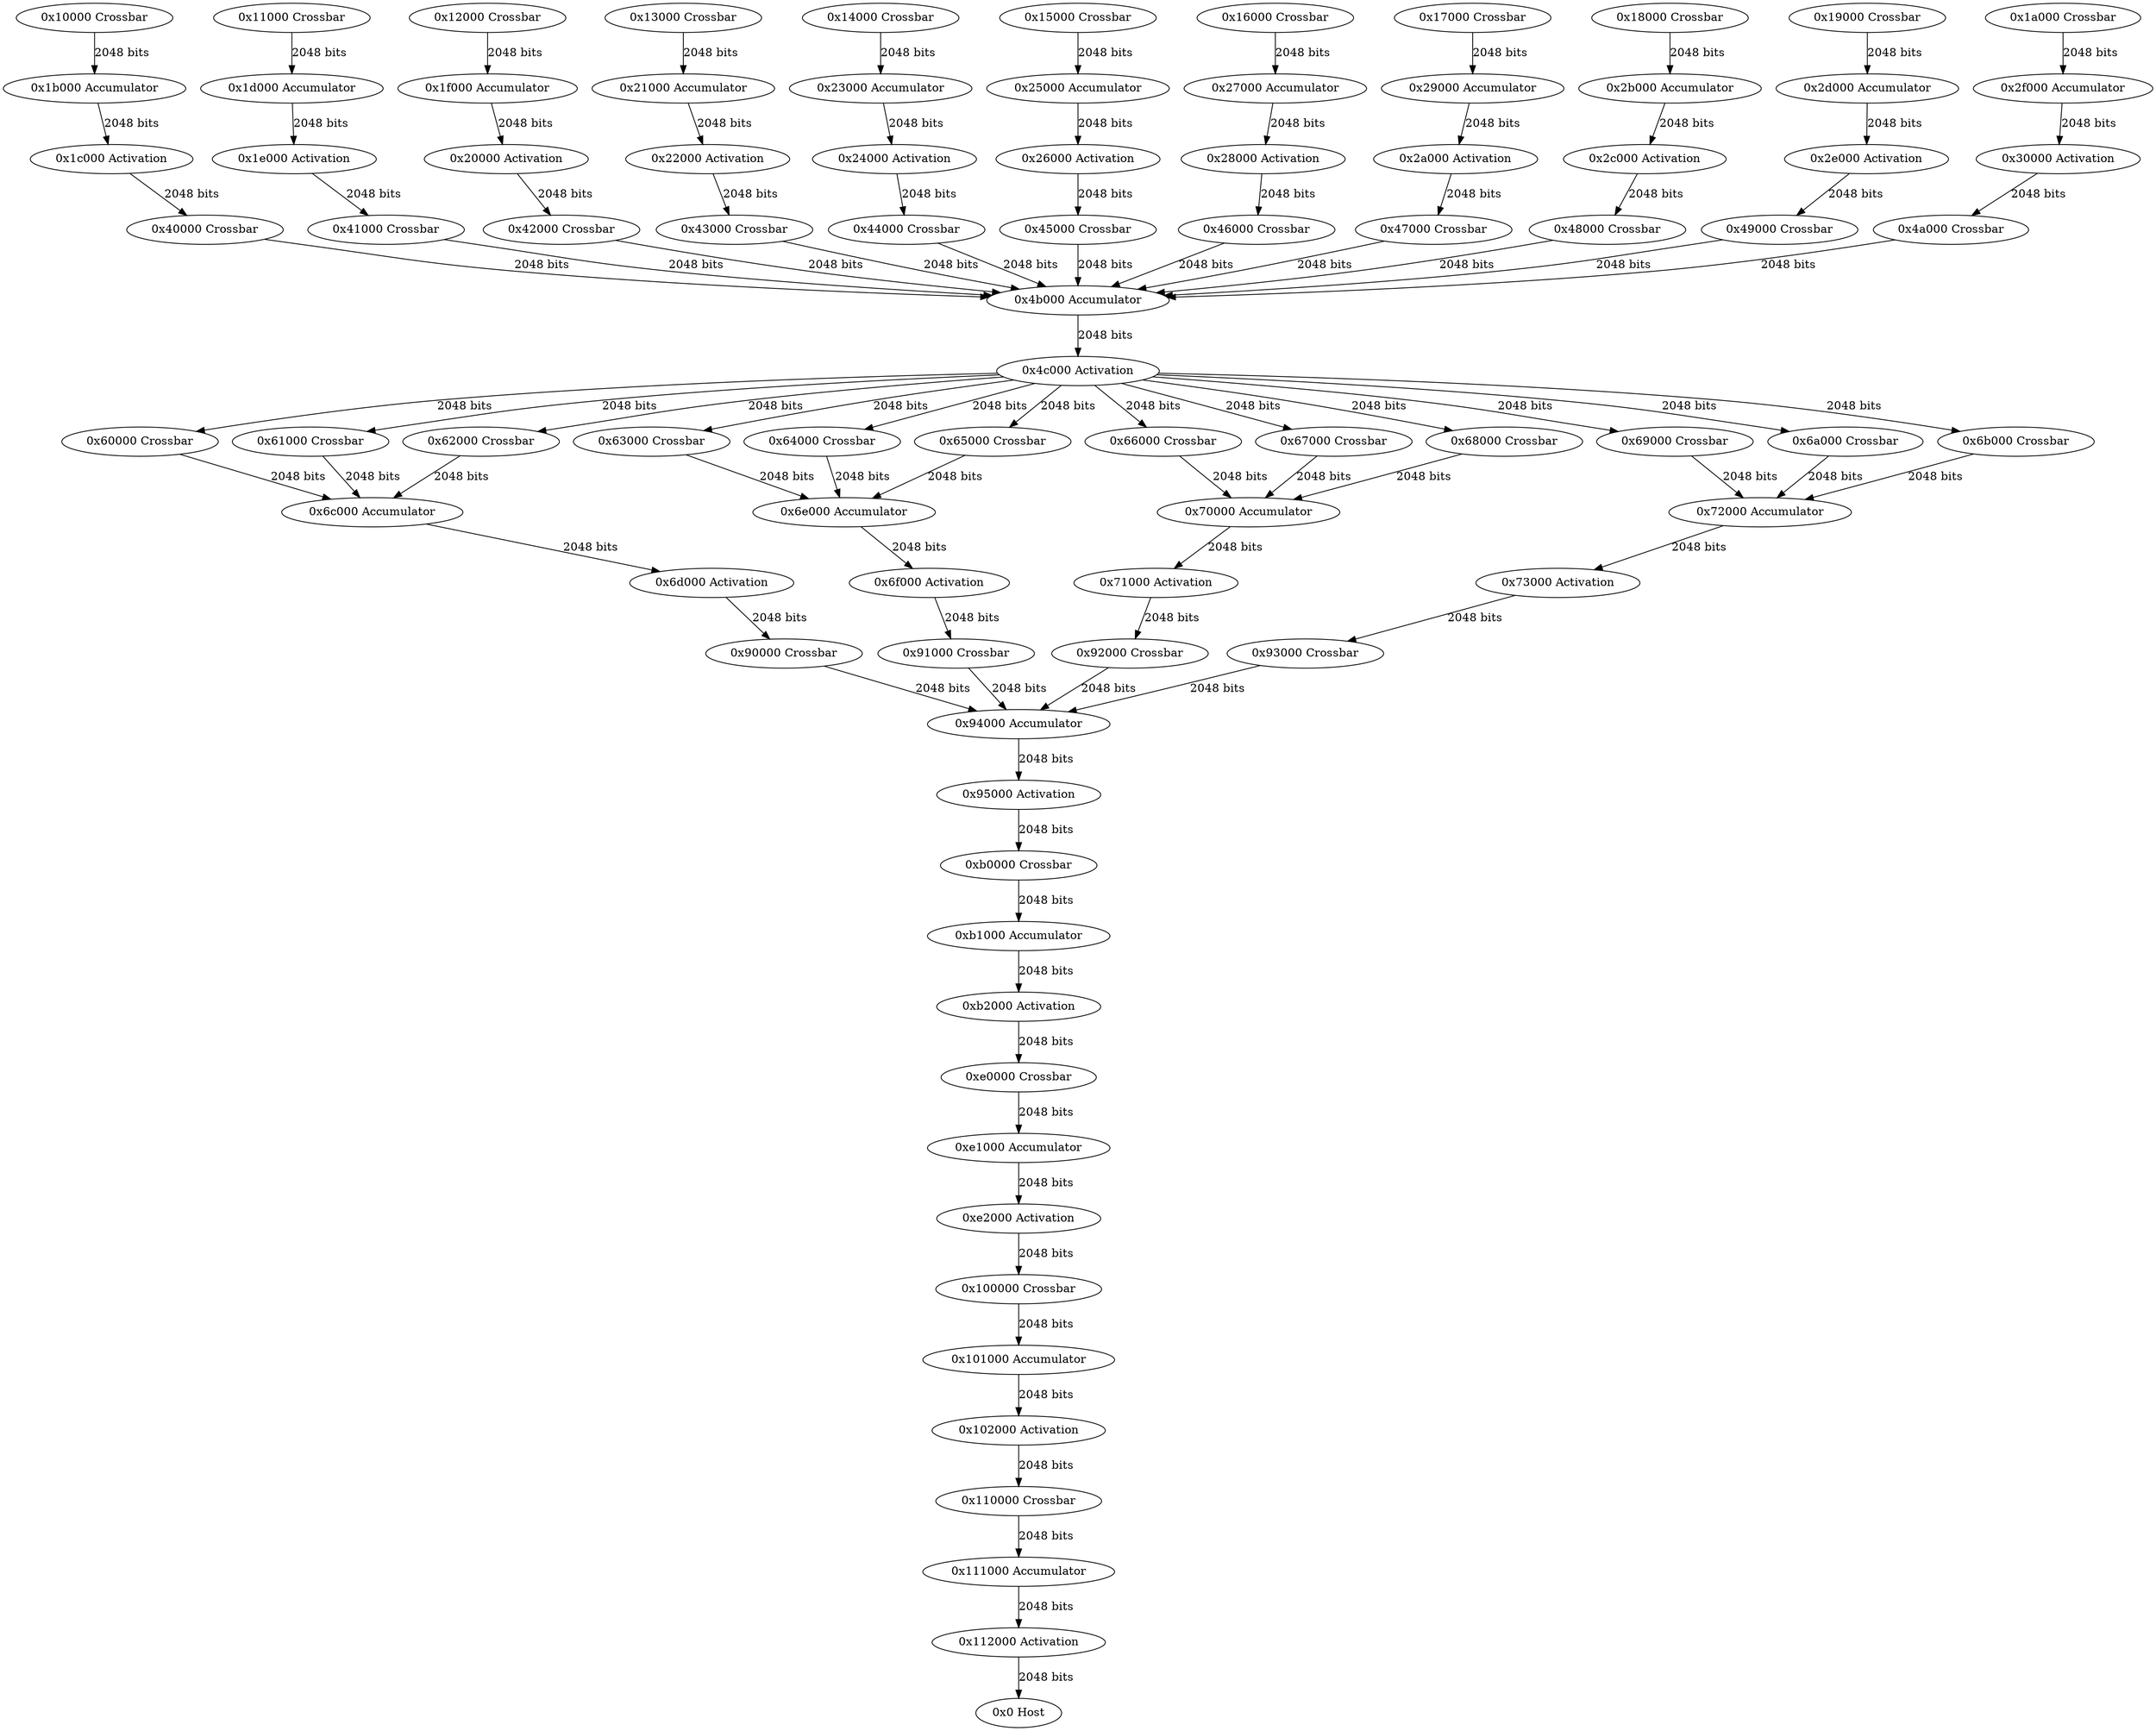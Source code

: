 digraph Interconnect {
  "0x10000 Crossbar" -> "0x1b000 Accumulator" [label="2048 bits"];
  "0x1b000 Accumulator" -> "0x1c000 Activation" [label="2048 bits"];
  "0x11000 Crossbar" -> "0x1d000 Accumulator" [label="2048 bits"];
  "0x1d000 Accumulator" -> "0x1e000 Activation" [label="2048 bits"];
  "0x12000 Crossbar" -> "0x1f000 Accumulator" [label="2048 bits"];
  "0x1f000 Accumulator" -> "0x20000 Activation" [label="2048 bits"];
  "0x13000 Crossbar" -> "0x21000 Accumulator" [label="2048 bits"];
  "0x21000 Accumulator" -> "0x22000 Activation" [label="2048 bits"];
  "0x14000 Crossbar" -> "0x23000 Accumulator" [label="2048 bits"];
  "0x23000 Accumulator" -> "0x24000 Activation" [label="2048 bits"];
  "0x15000 Crossbar" -> "0x25000 Accumulator" [label="2048 bits"];
  "0x25000 Accumulator" -> "0x26000 Activation" [label="2048 bits"];
  "0x16000 Crossbar" -> "0x27000 Accumulator" [label="2048 bits"];
  "0x27000 Accumulator" -> "0x28000 Activation" [label="2048 bits"];
  "0x17000 Crossbar" -> "0x29000 Accumulator" [label="2048 bits"];
  "0x29000 Accumulator" -> "0x2a000 Activation" [label="2048 bits"];
  "0x18000 Crossbar" -> "0x2b000 Accumulator" [label="2048 bits"];
  "0x2b000 Accumulator" -> "0x2c000 Activation" [label="2048 bits"];
  "0x19000 Crossbar" -> "0x2d000 Accumulator" [label="2048 bits"];
  "0x2d000 Accumulator" -> "0x2e000 Activation" [label="2048 bits"];
  "0x1a000 Crossbar" -> "0x2f000 Accumulator" [label="2048 bits"];
  "0x2f000 Accumulator" -> "0x30000 Activation" [label="2048 bits"];
  "0x1c000 Activation" -> "0x40000 Crossbar" [label="2048 bits"];
  "0x1e000 Activation" -> "0x41000 Crossbar" [label="2048 bits"];
  "0x20000 Activation" -> "0x42000 Crossbar" [label="2048 bits"];
  "0x22000 Activation" -> "0x43000 Crossbar" [label="2048 bits"];
  "0x24000 Activation" -> "0x44000 Crossbar" [label="2048 bits"];
  "0x26000 Activation" -> "0x45000 Crossbar" [label="2048 bits"];
  "0x28000 Activation" -> "0x46000 Crossbar" [label="2048 bits"];
  "0x2a000 Activation" -> "0x47000 Crossbar" [label="2048 bits"];
  "0x2c000 Activation" -> "0x48000 Crossbar" [label="2048 bits"];
  "0x2e000 Activation" -> "0x49000 Crossbar" [label="2048 bits"];
  "0x30000 Activation" -> "0x4a000 Crossbar" [label="2048 bits"];
  "0x40000 Crossbar" -> "0x4b000 Accumulator" [label="2048 bits"];
  "0x41000 Crossbar" -> "0x4b000 Accumulator" [label="2048 bits"];
  "0x42000 Crossbar" -> "0x4b000 Accumulator" [label="2048 bits"];
  "0x43000 Crossbar" -> "0x4b000 Accumulator" [label="2048 bits"];
  "0x44000 Crossbar" -> "0x4b000 Accumulator" [label="2048 bits"];
  "0x45000 Crossbar" -> "0x4b000 Accumulator" [label="2048 bits"];
  "0x46000 Crossbar" -> "0x4b000 Accumulator" [label="2048 bits"];
  "0x47000 Crossbar" -> "0x4b000 Accumulator" [label="2048 bits"];
  "0x48000 Crossbar" -> "0x4b000 Accumulator" [label="2048 bits"];
  "0x49000 Crossbar" -> "0x4b000 Accumulator" [label="2048 bits"];
  "0x4a000 Crossbar" -> "0x4b000 Accumulator" [label="2048 bits"];
  "0x4b000 Accumulator" -> "0x4c000 Activation" [label="2048 bits"];
  "0x4c000 Activation" -> "0x60000 Crossbar" [label="2048 bits"];
  "0x4c000 Activation" -> "0x61000 Crossbar" [label="2048 bits"];
  "0x4c000 Activation" -> "0x62000 Crossbar" [label="2048 bits"];
  "0x4c000 Activation" -> "0x63000 Crossbar" [label="2048 bits"];
  "0x4c000 Activation" -> "0x64000 Crossbar" [label="2048 bits"];
  "0x4c000 Activation" -> "0x65000 Crossbar" [label="2048 bits"];
  "0x4c000 Activation" -> "0x66000 Crossbar" [label="2048 bits"];
  "0x4c000 Activation" -> "0x67000 Crossbar" [label="2048 bits"];
  "0x4c000 Activation" -> "0x68000 Crossbar" [label="2048 bits"];
  "0x4c000 Activation" -> "0x69000 Crossbar" [label="2048 bits"];
  "0x4c000 Activation" -> "0x6a000 Crossbar" [label="2048 bits"];
  "0x4c000 Activation" -> "0x6b000 Crossbar" [label="2048 bits"];
  "0x60000 Crossbar" -> "0x6c000 Accumulator" [label="2048 bits"];
  "0x61000 Crossbar" -> "0x6c000 Accumulator" [label="2048 bits"];
  "0x62000 Crossbar" -> "0x6c000 Accumulator" [label="2048 bits"];
  "0x6c000 Accumulator" -> "0x6d000 Activation" [label="2048 bits"];
  "0x63000 Crossbar" -> "0x6e000 Accumulator" [label="2048 bits"];
  "0x64000 Crossbar" -> "0x6e000 Accumulator" [label="2048 bits"];
  "0x65000 Crossbar" -> "0x6e000 Accumulator" [label="2048 bits"];
  "0x6e000 Accumulator" -> "0x6f000 Activation" [label="2048 bits"];
  "0x66000 Crossbar" -> "0x70000 Accumulator" [label="2048 bits"];
  "0x67000 Crossbar" -> "0x70000 Accumulator" [label="2048 bits"];
  "0x68000 Crossbar" -> "0x70000 Accumulator" [label="2048 bits"];
  "0x70000 Accumulator" -> "0x71000 Activation" [label="2048 bits"];
  "0x69000 Crossbar" -> "0x72000 Accumulator" [label="2048 bits"];
  "0x6a000 Crossbar" -> "0x72000 Accumulator" [label="2048 bits"];
  "0x6b000 Crossbar" -> "0x72000 Accumulator" [label="2048 bits"];
  "0x72000 Accumulator" -> "0x73000 Activation" [label="2048 bits"];
  "0x6d000 Activation" -> "0x90000 Crossbar" [label="2048 bits"];
  "0x6f000 Activation" -> "0x91000 Crossbar" [label="2048 bits"];
  "0x71000 Activation" -> "0x92000 Crossbar" [label="2048 bits"];
  "0x73000 Activation" -> "0x93000 Crossbar" [label="2048 bits"];
  "0x90000 Crossbar" -> "0x94000 Accumulator" [label="2048 bits"];
  "0x91000 Crossbar" -> "0x94000 Accumulator" [label="2048 bits"];
  "0x92000 Crossbar" -> "0x94000 Accumulator" [label="2048 bits"];
  "0x93000 Crossbar" -> "0x94000 Accumulator" [label="2048 bits"];
  "0x94000 Accumulator" -> "0x95000 Activation" [label="2048 bits"];
  "0x95000 Activation" -> "0xb0000 Crossbar" [label="2048 bits"];
  "0xb0000 Crossbar" -> "0xb1000 Accumulator" [label="2048 bits"];
  "0xb1000 Accumulator" -> "0xb2000 Activation" [label="2048 bits"];
  "0xb2000 Activation" -> "0xe0000 Crossbar" [label="2048 bits"];
  "0xe0000 Crossbar" -> "0xe1000 Accumulator" [label="2048 bits"];
  "0xe1000 Accumulator" -> "0xe2000 Activation" [label="2048 bits"];
  "0xe2000 Activation" -> "0x100000 Crossbar" [label="2048 bits"];
  "0x100000 Crossbar" -> "0x101000 Accumulator" [label="2048 bits"];
  "0x101000 Accumulator" -> "0x102000 Activation" [label="2048 bits"];
  "0x102000 Activation" -> "0x110000 Crossbar" [label="2048 bits"];
  "0x110000 Crossbar" -> "0x111000 Accumulator" [label="2048 bits"];
  "0x111000 Accumulator" -> "0x112000 Activation" [label="2048 bits"];
  "0x112000 Activation" -> "0x0 Host" [label="2048 bits"];
}
